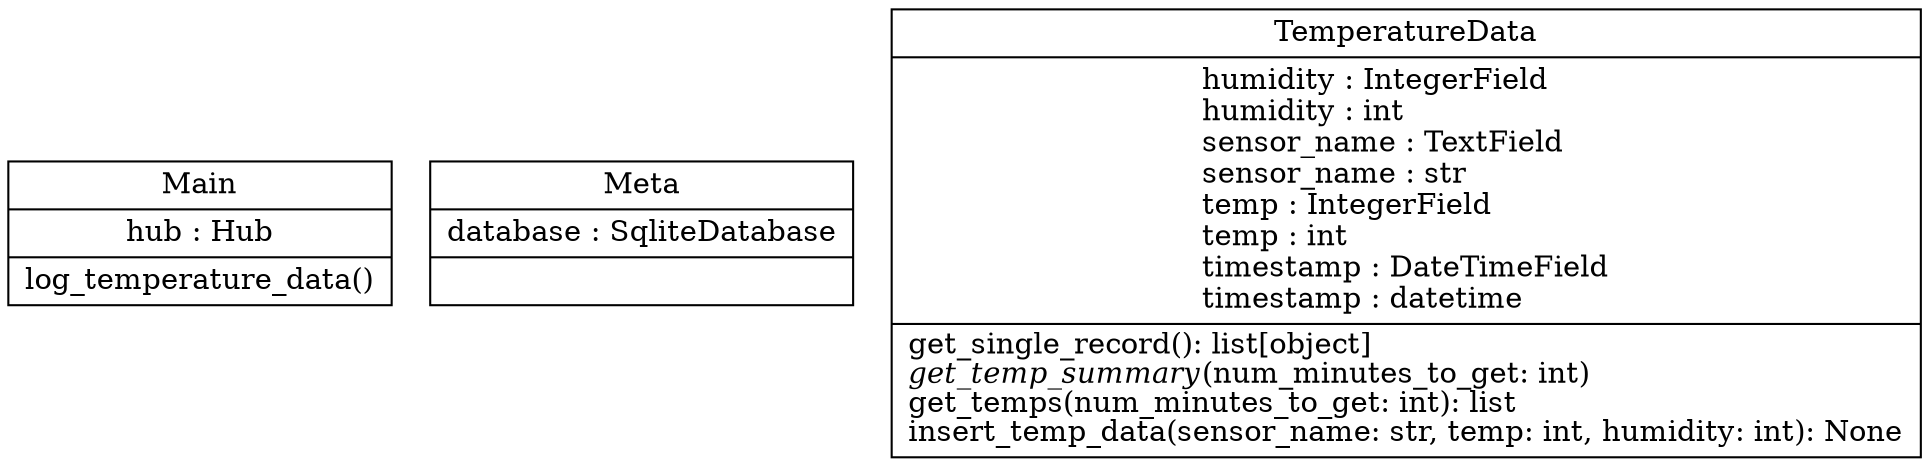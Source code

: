 digraph "classes" {
rankdir=BT
charset="utf-8"
"temp_logger.__main__.Main" [color="black", fontcolor="black", label=<{Main|hub : Hub<br ALIGN="LEFT"/>|log_temperature_data()<br ALIGN="LEFT"/>}>, shape="record", style="solid"];
"temp_logger.db.TemperatureData.Meta" [color="black", fontcolor="black", label=<{Meta|database : SqliteDatabase<br ALIGN="LEFT"/>|}>, shape="record", style="solid"];
"temp_logger.db.TemperatureData" [color="black", fontcolor="black", label=<{TemperatureData|humidity : IntegerField<br ALIGN="LEFT"/>humidity : int<br ALIGN="LEFT"/>sensor_name : TextField<br ALIGN="LEFT"/>sensor_name : str<br ALIGN="LEFT"/>temp : IntegerField<br ALIGN="LEFT"/>temp : int<br ALIGN="LEFT"/>timestamp : DateTimeField<br ALIGN="LEFT"/>timestamp : datetime<br ALIGN="LEFT"/>|get_single_record(): list[object]<br ALIGN="LEFT"/><I>get_temp_summary</I>(num_minutes_to_get: int)<br ALIGN="LEFT"/>get_temps(num_minutes_to_get: int): list<br ALIGN="LEFT"/>insert_temp_data(sensor_name: str, temp: int, humidity: int): None<br ALIGN="LEFT"/>}>, shape="record", style="solid"];
}
